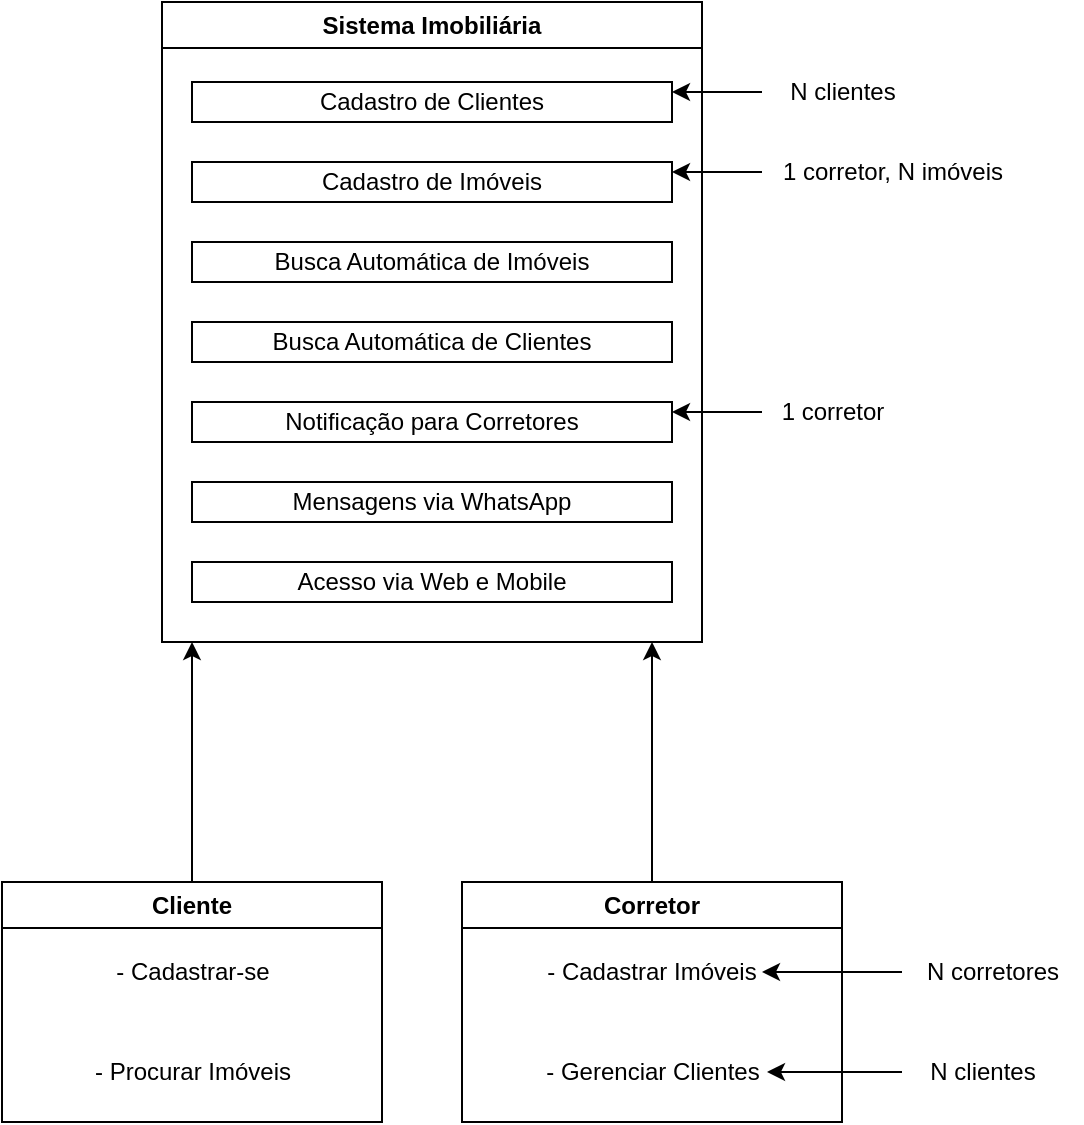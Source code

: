 <mxfile version="24.8.0">
  <diagram name="Página-1" id="NkeaZ8I7aKWCHozaMILG">
    <mxGraphModel dx="558" dy="928" grid="1" gridSize="10" guides="1" tooltips="1" connect="1" arrows="1" fold="1" page="1" pageScale="1" pageWidth="827" pageHeight="1169" math="0" shadow="0">
      <root>
        <mxCell id="0" />
        <mxCell id="1" parent="0" />
        <mxCell id="3mtj0U9WEY9BWaKk8iqS-6" value="Sistema Imobiliária" style="swimlane;whiteSpace=wrap;html=1;" vertex="1" parent="1">
          <mxGeometry x="290" y="120" width="270" height="320" as="geometry" />
        </mxCell>
        <mxCell id="3mtj0U9WEY9BWaKk8iqS-7" value="&lt;div&gt;Cadastro de Clientes&lt;/div&gt;" style="rounded=0;whiteSpace=wrap;html=1;" vertex="1" parent="3mtj0U9WEY9BWaKk8iqS-6">
          <mxGeometry x="15" y="40" width="240" height="20" as="geometry" />
        </mxCell>
        <mxCell id="3mtj0U9WEY9BWaKk8iqS-8" value="&lt;div&gt;Cadastro de Imóveis&lt;/div&gt;" style="rounded=0;whiteSpace=wrap;html=1;" vertex="1" parent="3mtj0U9WEY9BWaKk8iqS-6">
          <mxGeometry x="15" y="80" width="240" height="20" as="geometry" />
        </mxCell>
        <mxCell id="3mtj0U9WEY9BWaKk8iqS-9" value="Busca Automática de Imóveis" style="rounded=0;whiteSpace=wrap;html=1;" vertex="1" parent="3mtj0U9WEY9BWaKk8iqS-6">
          <mxGeometry x="15" y="120" width="240" height="20" as="geometry" />
        </mxCell>
        <mxCell id="3mtj0U9WEY9BWaKk8iqS-10" value="Busca Automática de Clientes" style="rounded=0;whiteSpace=wrap;html=1;" vertex="1" parent="3mtj0U9WEY9BWaKk8iqS-6">
          <mxGeometry x="15" y="160" width="240" height="20" as="geometry" />
        </mxCell>
        <mxCell id="3mtj0U9WEY9BWaKk8iqS-11" value="Notificação para Corretores" style="rounded=0;whiteSpace=wrap;html=1;" vertex="1" parent="3mtj0U9WEY9BWaKk8iqS-6">
          <mxGeometry x="15" y="200" width="240" height="20" as="geometry" />
        </mxCell>
        <mxCell id="3mtj0U9WEY9BWaKk8iqS-12" value="Mensagens via WhatsApp " style="rounded=0;whiteSpace=wrap;html=1;" vertex="1" parent="3mtj0U9WEY9BWaKk8iqS-6">
          <mxGeometry x="15" y="240" width="240" height="20" as="geometry" />
        </mxCell>
        <mxCell id="3mtj0U9WEY9BWaKk8iqS-13" value="Acesso via Web e Mobile " style="rounded=0;whiteSpace=wrap;html=1;" vertex="1" parent="3mtj0U9WEY9BWaKk8iqS-6">
          <mxGeometry x="15" y="280" width="240" height="20" as="geometry" />
        </mxCell>
        <mxCell id="3mtj0U9WEY9BWaKk8iqS-28" style="edgeStyle=orthogonalEdgeStyle;rounded=0;orthogonalLoop=1;jettySize=auto;html=1;exitX=0.5;exitY=0;exitDx=0;exitDy=0;" edge="1" parent="1" source="3mtj0U9WEY9BWaKk8iqS-14">
          <mxGeometry relative="1" as="geometry">
            <mxPoint x="305" y="440" as="targetPoint" />
          </mxGeometry>
        </mxCell>
        <mxCell id="3mtj0U9WEY9BWaKk8iqS-14" value="&lt;div&gt;Cliente&lt;/div&gt;" style="swimlane;whiteSpace=wrap;html=1;" vertex="1" parent="1">
          <mxGeometry x="210" y="560" width="190" height="120" as="geometry" />
        </mxCell>
        <mxCell id="3mtj0U9WEY9BWaKk8iqS-23" value="- Cadastrar-se" style="text;html=1;align=center;verticalAlign=middle;whiteSpace=wrap;rounded=0;" vertex="1" parent="3mtj0U9WEY9BWaKk8iqS-14">
          <mxGeometry x="48.75" y="30" width="92.5" height="30" as="geometry" />
        </mxCell>
        <mxCell id="3mtj0U9WEY9BWaKk8iqS-24" value="- Procurar Imóveis" style="text;html=1;align=center;verticalAlign=middle;whiteSpace=wrap;rounded=0;" vertex="1" parent="3mtj0U9WEY9BWaKk8iqS-14">
          <mxGeometry x="37.5" y="80" width="115" height="30" as="geometry" />
        </mxCell>
        <mxCell id="3mtj0U9WEY9BWaKk8iqS-29" style="edgeStyle=orthogonalEdgeStyle;rounded=0;orthogonalLoop=1;jettySize=auto;html=1;exitX=0.5;exitY=0;exitDx=0;exitDy=0;" edge="1" parent="1" source="3mtj0U9WEY9BWaKk8iqS-25">
          <mxGeometry relative="1" as="geometry">
            <mxPoint x="535" y="440" as="targetPoint" />
          </mxGeometry>
        </mxCell>
        <mxCell id="3mtj0U9WEY9BWaKk8iqS-25" value="Corretor" style="swimlane;whiteSpace=wrap;html=1;" vertex="1" parent="1">
          <mxGeometry x="440" y="560" width="190" height="120" as="geometry" />
        </mxCell>
        <mxCell id="3mtj0U9WEY9BWaKk8iqS-26" value="- Cadastrar Imóveis" style="text;html=1;align=center;verticalAlign=middle;whiteSpace=wrap;rounded=0;" vertex="1" parent="3mtj0U9WEY9BWaKk8iqS-25">
          <mxGeometry x="40" y="30" width="110" height="30" as="geometry" />
        </mxCell>
        <mxCell id="3mtj0U9WEY9BWaKk8iqS-27" value="- Gerenciar Clientes" style="text;html=1;align=center;verticalAlign=middle;whiteSpace=wrap;rounded=0;" vertex="1" parent="3mtj0U9WEY9BWaKk8iqS-25">
          <mxGeometry x="37.5" y="80" width="115" height="30" as="geometry" />
        </mxCell>
        <mxCell id="3mtj0U9WEY9BWaKk8iqS-32" style="edgeStyle=orthogonalEdgeStyle;rounded=0;orthogonalLoop=1;jettySize=auto;html=1;entryX=1;entryY=0.25;entryDx=0;entryDy=0;" edge="1" parent="1" source="3mtj0U9WEY9BWaKk8iqS-30" target="3mtj0U9WEY9BWaKk8iqS-7">
          <mxGeometry relative="1" as="geometry" />
        </mxCell>
        <mxCell id="3mtj0U9WEY9BWaKk8iqS-30" value="N clientes" style="text;html=1;align=center;verticalAlign=middle;resizable=0;points=[];autosize=1;strokeColor=none;fillColor=none;" vertex="1" parent="1">
          <mxGeometry x="590" y="150" width="80" height="30" as="geometry" />
        </mxCell>
        <mxCell id="3mtj0U9WEY9BWaKk8iqS-34" style="edgeStyle=orthogonalEdgeStyle;rounded=0;orthogonalLoop=1;jettySize=auto;html=1;entryX=1;entryY=0.25;entryDx=0;entryDy=0;" edge="1" parent="1" source="3mtj0U9WEY9BWaKk8iqS-33" target="3mtj0U9WEY9BWaKk8iqS-8">
          <mxGeometry relative="1" as="geometry" />
        </mxCell>
        <mxCell id="3mtj0U9WEY9BWaKk8iqS-33" value="1 corretor, N imóveis" style="text;html=1;align=center;verticalAlign=middle;resizable=0;points=[];autosize=1;strokeColor=none;fillColor=none;" vertex="1" parent="1">
          <mxGeometry x="590" y="190" width="130" height="30" as="geometry" />
        </mxCell>
        <mxCell id="3mtj0U9WEY9BWaKk8iqS-37" style="edgeStyle=orthogonalEdgeStyle;rounded=0;orthogonalLoop=1;jettySize=auto;html=1;entryX=1;entryY=0.25;entryDx=0;entryDy=0;" edge="1" parent="1" source="3mtj0U9WEY9BWaKk8iqS-35" target="3mtj0U9WEY9BWaKk8iqS-11">
          <mxGeometry relative="1" as="geometry" />
        </mxCell>
        <mxCell id="3mtj0U9WEY9BWaKk8iqS-35" value="1 corretor" style="text;html=1;align=center;verticalAlign=middle;resizable=0;points=[];autosize=1;strokeColor=none;fillColor=none;" vertex="1" parent="1">
          <mxGeometry x="590" y="310" width="70" height="30" as="geometry" />
        </mxCell>
        <mxCell id="3mtj0U9WEY9BWaKk8iqS-40" style="edgeStyle=orthogonalEdgeStyle;rounded=0;orthogonalLoop=1;jettySize=auto;html=1;entryX=1;entryY=0.5;entryDx=0;entryDy=0;" edge="1" parent="1" source="3mtj0U9WEY9BWaKk8iqS-38" target="3mtj0U9WEY9BWaKk8iqS-26">
          <mxGeometry relative="1" as="geometry" />
        </mxCell>
        <mxCell id="3mtj0U9WEY9BWaKk8iqS-38" value="N corretores" style="text;html=1;align=center;verticalAlign=middle;resizable=0;points=[];autosize=1;strokeColor=none;fillColor=none;" vertex="1" parent="1">
          <mxGeometry x="660" y="590" width="90" height="30" as="geometry" />
        </mxCell>
        <mxCell id="3mtj0U9WEY9BWaKk8iqS-42" style="edgeStyle=orthogonalEdgeStyle;rounded=0;orthogonalLoop=1;jettySize=auto;html=1;entryX=1;entryY=0.5;entryDx=0;entryDy=0;" edge="1" parent="1" source="3mtj0U9WEY9BWaKk8iqS-41" target="3mtj0U9WEY9BWaKk8iqS-27">
          <mxGeometry relative="1" as="geometry" />
        </mxCell>
        <mxCell id="3mtj0U9WEY9BWaKk8iqS-41" value="N clientes" style="text;html=1;align=center;verticalAlign=middle;resizable=0;points=[];autosize=1;strokeColor=none;fillColor=none;" vertex="1" parent="1">
          <mxGeometry x="660" y="640" width="80" height="30" as="geometry" />
        </mxCell>
      </root>
    </mxGraphModel>
  </diagram>
</mxfile>
